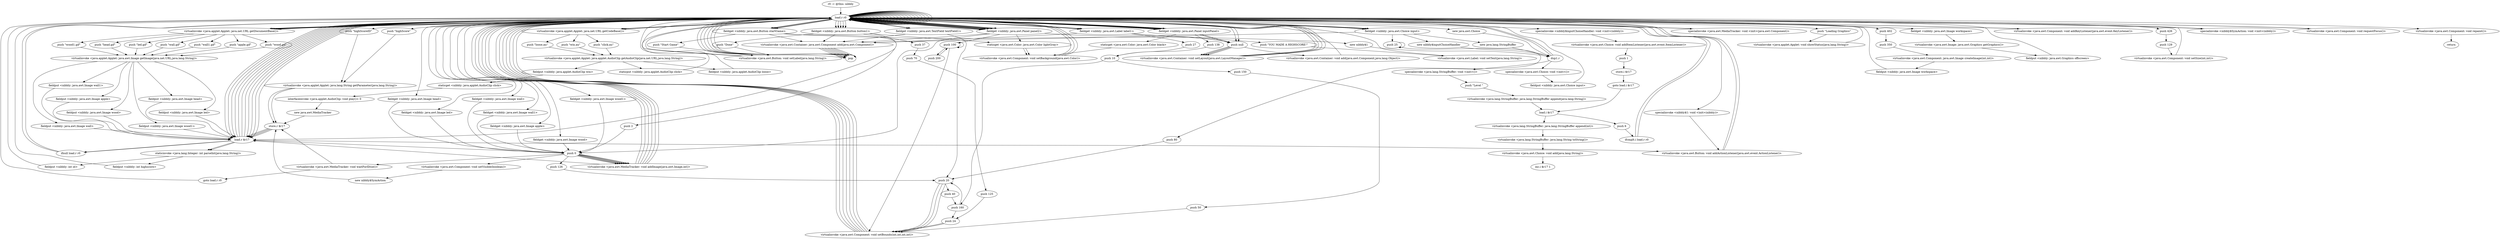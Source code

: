 digraph "" {
    "r0 := @this: nibbly"
    "load.r r0"
    "r0 := @this: nibbly"->"load.r r0";
    "push \"highScoreID\""
    "load.r r0"->"push \"highScoreID\"";
    "virtualinvoke <java.applet.Applet: java.lang.String getParameter(java.lang.String)>"
    "push \"highScoreID\""->"virtualinvoke <java.applet.Applet: java.lang.String getParameter(java.lang.String)>";
    "store.r $r17"
    "virtualinvoke <java.applet.Applet: java.lang.String getParameter(java.lang.String)>"->"store.r $r17";
    "load.r $r17"
    "store.r $r17"->"load.r $r17";
    "ifnull load.r r0"
    "load.r $r17"->"ifnull load.r r0";
    "ifnull load.r r0"->"load.r r0";
    "load.r r0"->"load.r $r17";
    "staticinvoke <java.lang.Integer: int parseInt(java.lang.String)>"
    "load.r $r17"->"staticinvoke <java.lang.Integer: int parseInt(java.lang.String)>";
    "fieldput <nibbly: int id>"
    "staticinvoke <java.lang.Integer: int parseInt(java.lang.String)>"->"fieldput <nibbly: int id>";
    "fieldput <nibbly: int id>"->"load.r r0";
    "push \"highScore\""
    "load.r r0"->"push \"highScore\"";
    "push \"highScore\""->"virtualinvoke <java.applet.Applet: java.lang.String getParameter(java.lang.String)>";
    "virtualinvoke <java.applet.Applet: java.lang.String getParameter(java.lang.String)>"->"store.r $r17";
    "store.r $r17"->"load.r $r17";
    "load.r $r17"->"ifnull load.r r0";
    "ifnull load.r r0"->"load.r r0";
    "load.r r0"->"load.r $r17";
    "load.r $r17"->"staticinvoke <java.lang.Integer: int parseInt(java.lang.String)>";
    "fieldput <nibbly: int highscore>"
    "staticinvoke <java.lang.Integer: int parseInt(java.lang.String)>"->"fieldput <nibbly: int highscore>";
    "fieldput <nibbly: int highscore>"->"load.r r0";
    "new java.awt.Choice"
    "load.r r0"->"new java.awt.Choice";
    "dup1.r"
    "new java.awt.Choice"->"dup1.r";
    "specialinvoke <java.awt.Choice: void <init>()>"
    "dup1.r"->"specialinvoke <java.awt.Choice: void <init>()>";
    "fieldput <nibbly: java.awt.Choice input>"
    "specialinvoke <java.awt.Choice: void <init>()>"->"fieldput <nibbly: java.awt.Choice input>";
    "fieldput <nibbly: java.awt.Choice input>"->"load.r r0";
    "fieldget <nibbly: java.awt.Choice input>"
    "load.r r0"->"fieldget <nibbly: java.awt.Choice input>";
    "new nibbly$inputChoiseHandler"
    "fieldget <nibbly: java.awt.Choice input>"->"new nibbly$inputChoiseHandler";
    "new nibbly$inputChoiseHandler"->"dup1.r";
    "dup1.r"->"load.r r0";
    "specialinvoke <nibbly$inputChoiseHandler: void <init>(nibbly)>"
    "load.r r0"->"specialinvoke <nibbly$inputChoiseHandler: void <init>(nibbly)>";
    "virtualinvoke <java.awt.Choice: void addItemListener(java.awt.event.ItemListener)>"
    "specialinvoke <nibbly$inputChoiseHandler: void <init>(nibbly)>"->"virtualinvoke <java.awt.Choice: void addItemListener(java.awt.event.ItemListener)>";
    "push 1"
    "virtualinvoke <java.awt.Choice: void addItemListener(java.awt.event.ItemListener)>"->"push 1";
    "store.i $r17"
    "push 1"->"store.i $r17";
    "goto load.i $r17"
    "store.i $r17"->"goto load.i $r17";
    "load.i $r17"
    "goto load.i $r17"->"load.i $r17";
    "push 6"
    "load.i $r17"->"push 6";
    "ifcmplt.i load.r r0"
    "push 6"->"ifcmplt.i load.r r0";
    "ifcmplt.i load.r r0"->"load.r r0";
    "load.r r0"->"load.r r0";
    "virtualinvoke <java.applet.Applet: java.net.URL getCodeBase()>"
    "load.r r0"->"virtualinvoke <java.applet.Applet: java.net.URL getCodeBase()>";
    "push \"click.au\""
    "virtualinvoke <java.applet.Applet: java.net.URL getCodeBase()>"->"push \"click.au\"";
    "virtualinvoke <java.applet.Applet: java.applet.AudioClip getAudioClip(java.net.URL,java.lang.String)>"
    "push \"click.au\""->"virtualinvoke <java.applet.Applet: java.applet.AudioClip getAudioClip(java.net.URL,java.lang.String)>";
    "staticput <nibbly: java.applet.AudioClip click>"
    "virtualinvoke <java.applet.Applet: java.applet.AudioClip getAudioClip(java.net.URL,java.lang.String)>"->"staticput <nibbly: java.applet.AudioClip click>";
    "staticput <nibbly: java.applet.AudioClip click>"->"load.r r0";
    "load.r r0"->"load.r r0";
    "load.r r0"->"load.r r0";
    "load.r r0"->"virtualinvoke <java.applet.Applet: java.net.URL getCodeBase()>";
    "push \"loose.au\""
    "virtualinvoke <java.applet.Applet: java.net.URL getCodeBase()>"->"push \"loose.au\"";
    "push \"loose.au\""->"virtualinvoke <java.applet.Applet: java.applet.AudioClip getAudioClip(java.net.URL,java.lang.String)>";
    "fieldput <nibbly: java.applet.AudioClip loose>"
    "virtualinvoke <java.applet.Applet: java.applet.AudioClip getAudioClip(java.net.URL,java.lang.String)>"->"fieldput <nibbly: java.applet.AudioClip loose>";
    "fieldput <nibbly: java.applet.AudioClip loose>"->"load.r r0";
    "load.r r0"->"load.r r0";
    "load.r r0"->"load.r r0";
    "load.r r0"->"virtualinvoke <java.applet.Applet: java.net.URL getCodeBase()>";
    "push \"win.au\""
    "virtualinvoke <java.applet.Applet: java.net.URL getCodeBase()>"->"push \"win.au\"";
    "push \"win.au\""->"virtualinvoke <java.applet.Applet: java.applet.AudioClip getAudioClip(java.net.URL,java.lang.String)>";
    "fieldput <nibbly: java.applet.AudioClip win>"
    "virtualinvoke <java.applet.Applet: java.applet.AudioClip getAudioClip(java.net.URL,java.lang.String)>"->"fieldput <nibbly: java.applet.AudioClip win>";
    "staticget <nibbly: java.applet.AudioClip click>"
    "fieldput <nibbly: java.applet.AudioClip win>"->"staticget <nibbly: java.applet.AudioClip click>";
    "interfaceinvoke <java.applet.AudioClip: void play()> 0"
    "staticget <nibbly: java.applet.AudioClip click>"->"interfaceinvoke <java.applet.AudioClip: void play()> 0";
    "new java.awt.MediaTracker"
    "interfaceinvoke <java.applet.AudioClip: void play()> 0"->"new java.awt.MediaTracker";
    "new java.awt.MediaTracker"->"store.r $r17";
    "store.r $r17"->"load.r $r17";
    "load.r $r17"->"load.r r0";
    "specialinvoke <java.awt.MediaTracker: void <init>(java.awt.Component)>"
    "load.r r0"->"specialinvoke <java.awt.MediaTracker: void <init>(java.awt.Component)>";
    "specialinvoke <java.awt.MediaTracker: void <init>(java.awt.Component)>"->"load.r r0";
    "push \"Loading Graphics\""
    "load.r r0"->"push \"Loading Graphics\"";
    "virtualinvoke <java.applet.Applet: void showStatus(java.lang.String)>"
    "push \"Loading Graphics\""->"virtualinvoke <java.applet.Applet: void showStatus(java.lang.String)>";
    "virtualinvoke <java.applet.Applet: void showStatus(java.lang.String)>"->"load.r r0";
    "load.r r0"->"load.r r0";
    "load.r r0"->"load.r r0";
    "virtualinvoke <java.applet.Applet: java.net.URL getDocumentBase()>"
    "load.r r0"->"virtualinvoke <java.applet.Applet: java.net.URL getDocumentBase()>";
    "push \"head.gif\""
    "virtualinvoke <java.applet.Applet: java.net.URL getDocumentBase()>"->"push \"head.gif\"";
    "virtualinvoke <java.applet.Applet: java.awt.Image getImage(java.net.URL,java.lang.String)>"
    "push \"head.gif\""->"virtualinvoke <java.applet.Applet: java.awt.Image getImage(java.net.URL,java.lang.String)>";
    "fieldput <nibbly: java.awt.Image head>"
    "virtualinvoke <java.applet.Applet: java.awt.Image getImage(java.net.URL,java.lang.String)>"->"fieldput <nibbly: java.awt.Image head>";
    "fieldput <nibbly: java.awt.Image head>"->"load.r $r17";
    "load.r $r17"->"load.r r0";
    "fieldget <nibbly: java.awt.Image head>"
    "load.r r0"->"fieldget <nibbly: java.awt.Image head>";
    "push 0"
    "fieldget <nibbly: java.awt.Image head>"->"push 0";
    "virtualinvoke <java.awt.MediaTracker: void addImage(java.awt.Image,int)>"
    "push 0"->"virtualinvoke <java.awt.MediaTracker: void addImage(java.awt.Image,int)>";
    "virtualinvoke <java.awt.MediaTracker: void addImage(java.awt.Image,int)>"->"load.r r0";
    "load.r r0"->"load.r r0";
    "load.r r0"->"load.r r0";
    "load.r r0"->"virtualinvoke <java.applet.Applet: java.net.URL getDocumentBase()>";
    "push \"led.gif\""
    "virtualinvoke <java.applet.Applet: java.net.URL getDocumentBase()>"->"push \"led.gif\"";
    "push \"led.gif\""->"virtualinvoke <java.applet.Applet: java.awt.Image getImage(java.net.URL,java.lang.String)>";
    "fieldput <nibbly: java.awt.Image led>"
    "virtualinvoke <java.applet.Applet: java.awt.Image getImage(java.net.URL,java.lang.String)>"->"fieldput <nibbly: java.awt.Image led>";
    "fieldput <nibbly: java.awt.Image led>"->"load.r $r17";
    "load.r $r17"->"load.r r0";
    "fieldget <nibbly: java.awt.Image led>"
    "load.r r0"->"fieldget <nibbly: java.awt.Image led>";
    "fieldget <nibbly: java.awt.Image led>"->"push 0";
    "push 0"->"virtualinvoke <java.awt.MediaTracker: void addImage(java.awt.Image,int)>";
    "virtualinvoke <java.awt.MediaTracker: void addImage(java.awt.Image,int)>"->"load.r r0";
    "load.r r0"->"load.r r0";
    "load.r r0"->"load.r r0";
    "load.r r0"->"virtualinvoke <java.applet.Applet: java.net.URL getDocumentBase()>";
    "push \"wall.gif\""
    "virtualinvoke <java.applet.Applet: java.net.URL getDocumentBase()>"->"push \"wall.gif\"";
    "push \"wall.gif\""->"virtualinvoke <java.applet.Applet: java.awt.Image getImage(java.net.URL,java.lang.String)>";
    "fieldput <nibbly: java.awt.Image wall>"
    "virtualinvoke <java.applet.Applet: java.awt.Image getImage(java.net.URL,java.lang.String)>"->"fieldput <nibbly: java.awt.Image wall>";
    "fieldput <nibbly: java.awt.Image wall>"->"load.r $r17";
    "load.r $r17"->"load.r r0";
    "fieldget <nibbly: java.awt.Image wall>"
    "load.r r0"->"fieldget <nibbly: java.awt.Image wall>";
    "fieldget <nibbly: java.awt.Image wall>"->"push 0";
    "push 0"->"virtualinvoke <java.awt.MediaTracker: void addImage(java.awt.Image,int)>";
    "virtualinvoke <java.awt.MediaTracker: void addImage(java.awt.Image,int)>"->"load.r r0";
    "load.r r0"->"load.r r0";
    "load.r r0"->"load.r r0";
    "load.r r0"->"virtualinvoke <java.applet.Applet: java.net.URL getDocumentBase()>";
    "push \"wall1.gif\""
    "virtualinvoke <java.applet.Applet: java.net.URL getDocumentBase()>"->"push \"wall1.gif\"";
    "push \"wall1.gif\""->"virtualinvoke <java.applet.Applet: java.awt.Image getImage(java.net.URL,java.lang.String)>";
    "fieldput <nibbly: java.awt.Image wall1>"
    "virtualinvoke <java.applet.Applet: java.awt.Image getImage(java.net.URL,java.lang.String)>"->"fieldput <nibbly: java.awt.Image wall1>";
    "fieldput <nibbly: java.awt.Image wall1>"->"load.r $r17";
    "load.r $r17"->"load.r r0";
    "fieldget <nibbly: java.awt.Image wall1>"
    "load.r r0"->"fieldget <nibbly: java.awt.Image wall1>";
    "fieldget <nibbly: java.awt.Image wall1>"->"push 0";
    "push 0"->"virtualinvoke <java.awt.MediaTracker: void addImage(java.awt.Image,int)>";
    "virtualinvoke <java.awt.MediaTracker: void addImage(java.awt.Image,int)>"->"load.r r0";
    "load.r r0"->"load.r r0";
    "load.r r0"->"load.r r0";
    "load.r r0"->"virtualinvoke <java.applet.Applet: java.net.URL getDocumentBase()>";
    "push \"apple.gif\""
    "virtualinvoke <java.applet.Applet: java.net.URL getDocumentBase()>"->"push \"apple.gif\"";
    "push \"apple.gif\""->"virtualinvoke <java.applet.Applet: java.awt.Image getImage(java.net.URL,java.lang.String)>";
    "fieldput <nibbly: java.awt.Image apple>"
    "virtualinvoke <java.applet.Applet: java.awt.Image getImage(java.net.URL,java.lang.String)>"->"fieldput <nibbly: java.awt.Image apple>";
    "fieldput <nibbly: java.awt.Image apple>"->"load.r $r17";
    "load.r $r17"->"load.r r0";
    "fieldget <nibbly: java.awt.Image apple>"
    "load.r r0"->"fieldget <nibbly: java.awt.Image apple>";
    "fieldget <nibbly: java.awt.Image apple>"->"push 0";
    "push 0"->"virtualinvoke <java.awt.MediaTracker: void addImage(java.awt.Image,int)>";
    "virtualinvoke <java.awt.MediaTracker: void addImage(java.awt.Image,int)>"->"load.r r0";
    "load.r r0"->"load.r r0";
    "load.r r0"->"load.r r0";
    "load.r r0"->"virtualinvoke <java.applet.Applet: java.net.URL getDocumentBase()>";
    "push \"wood.gif\""
    "virtualinvoke <java.applet.Applet: java.net.URL getDocumentBase()>"->"push \"wood.gif\"";
    "push \"wood.gif\""->"virtualinvoke <java.applet.Applet: java.awt.Image getImage(java.net.URL,java.lang.String)>";
    "fieldput <nibbly: java.awt.Image wood>"
    "virtualinvoke <java.applet.Applet: java.awt.Image getImage(java.net.URL,java.lang.String)>"->"fieldput <nibbly: java.awt.Image wood>";
    "fieldput <nibbly: java.awt.Image wood>"->"load.r $r17";
    "load.r $r17"->"load.r r0";
    "fieldget <nibbly: java.awt.Image wood>"
    "load.r r0"->"fieldget <nibbly: java.awt.Image wood>";
    "fieldget <nibbly: java.awt.Image wood>"->"push 0";
    "push 0"->"virtualinvoke <java.awt.MediaTracker: void addImage(java.awt.Image,int)>";
    "virtualinvoke <java.awt.MediaTracker: void addImage(java.awt.Image,int)>"->"load.r r0";
    "load.r r0"->"load.r r0";
    "load.r r0"->"load.r r0";
    "load.r r0"->"virtualinvoke <java.applet.Applet: java.net.URL getDocumentBase()>";
    "push \"wood1.gif\""
    "virtualinvoke <java.applet.Applet: java.net.URL getDocumentBase()>"->"push \"wood1.gif\"";
    "push \"wood1.gif\""->"virtualinvoke <java.applet.Applet: java.awt.Image getImage(java.net.URL,java.lang.String)>";
    "fieldput <nibbly: java.awt.Image wood1>"
    "virtualinvoke <java.applet.Applet: java.awt.Image getImage(java.net.URL,java.lang.String)>"->"fieldput <nibbly: java.awt.Image wood1>";
    "fieldput <nibbly: java.awt.Image wood1>"->"load.r $r17";
    "load.r $r17"->"load.r r0";
    "fieldget <nibbly: java.awt.Image wood1>"
    "load.r r0"->"fieldget <nibbly: java.awt.Image wood1>";
    "fieldget <nibbly: java.awt.Image wood1>"->"push 0";
    "push 0"->"virtualinvoke <java.awt.MediaTracker: void addImage(java.awt.Image,int)>";
    "virtualinvoke <java.awt.MediaTracker: void addImage(java.awt.Image,int)>"->"load.r $r17";
    "load.r $r17"->"push 0";
    "virtualinvoke <java.awt.MediaTracker: void waitForID(int)>"
    "push 0"->"virtualinvoke <java.awt.MediaTracker: void waitForID(int)>";
    "goto load.r r0"
    "virtualinvoke <java.awt.MediaTracker: void waitForID(int)>"->"goto load.r r0";
    "goto load.r r0"->"load.r r0";
    "push null"
    "load.r r0"->"push null";
    "virtualinvoke <java.awt.Container: void setLayout(java.awt.LayoutManager)>"
    "push null"->"virtualinvoke <java.awt.Container: void setLayout(java.awt.LayoutManager)>";
    "virtualinvoke <java.awt.Container: void setLayout(java.awt.LayoutManager)>"->"load.r r0";
    "load.r r0"->"load.r r0";
    "fieldget <nibbly: java.awt.Panel inputPanel>"
    "load.r r0"->"fieldget <nibbly: java.awt.Panel inputPanel>";
    "fieldget <nibbly: java.awt.Panel inputPanel>"->"push null";
    "virtualinvoke <java.awt.Container: void add(java.awt.Component,java.lang.Object)>"
    "push null"->"virtualinvoke <java.awt.Container: void add(java.awt.Component,java.lang.Object)>";
    "virtualinvoke <java.awt.Container: void add(java.awt.Component,java.lang.Object)>"->"load.r r0";
    "load.r r0"->"fieldget <nibbly: java.awt.Panel inputPanel>";
    "push 138"
    "fieldget <nibbly: java.awt.Panel inputPanel>"->"push 138";
    "push 10"
    "push 138"->"push 10";
    "push 150"
    "push 10"->"push 150";
    "push 50"
    "push 150"->"push 50";
    "virtualinvoke <java.awt.Component: void setBounds(int,int,int,int)>"
    "push 50"->"virtualinvoke <java.awt.Component: void setBounds(int,int,int,int)>";
    "virtualinvoke <java.awt.Component: void setBounds(int,int,int,int)>"->"load.r r0";
    "load.r r0"->"fieldget <nibbly: java.awt.Panel inputPanel>";
    "fieldget <nibbly: java.awt.Panel inputPanel>"->"push null";
    "push null"->"virtualinvoke <java.awt.Container: void setLayout(java.awt.LayoutManager)>";
    "virtualinvoke <java.awt.Container: void setLayout(java.awt.LayoutManager)>"->"load.r r0";
    "load.r r0"->"fieldget <nibbly: java.awt.Panel inputPanel>";
    "staticget <java.awt.Color: java.awt.Color black>"
    "fieldget <nibbly: java.awt.Panel inputPanel>"->"staticget <java.awt.Color: java.awt.Color black>";
    "virtualinvoke <java.awt.Component: void setBackground(java.awt.Color)>"
    "staticget <java.awt.Color: java.awt.Color black>"->"virtualinvoke <java.awt.Component: void setBackground(java.awt.Color)>";
    "virtualinvoke <java.awt.Component: void setBackground(java.awt.Color)>"->"load.r r0";
    "load.r r0"->"fieldget <nibbly: java.awt.Panel inputPanel>";
    "fieldget <nibbly: java.awt.Panel inputPanel>"->"load.r r0";
    "fieldget <nibbly: java.awt.Button startGame>"
    "load.r r0"->"fieldget <nibbly: java.awt.Button startGame>";
    "virtualinvoke <java.awt.Container: java.awt.Component add(java.awt.Component)>"
    "fieldget <nibbly: java.awt.Button startGame>"->"virtualinvoke <java.awt.Container: java.awt.Component add(java.awt.Component)>";
    "pop"
    "virtualinvoke <java.awt.Container: java.awt.Component add(java.awt.Component)>"->"pop";
    "pop"->"load.r r0";
    "load.r r0"->"fieldget <nibbly: java.awt.Panel inputPanel>";
    "fieldget <nibbly: java.awt.Panel inputPanel>"->"load.r r0";
    "load.r r0"->"fieldget <nibbly: java.awt.Choice input>";
    "fieldget <nibbly: java.awt.Choice input>"->"virtualinvoke <java.awt.Container: java.awt.Component add(java.awt.Component)>";
    "virtualinvoke <java.awt.Container: java.awt.Component add(java.awt.Component)>"->"pop";
    "pop"->"load.r r0";
    "load.r r0"->"fieldget <nibbly: java.awt.Button startGame>";
    "push 2"
    "fieldget <nibbly: java.awt.Button startGame>"->"push 2";
    "push 2"->"push 0";
    "push 126"
    "push 0"->"push 126";
    "push 20"
    "push 126"->"push 20";
    "push 20"->"virtualinvoke <java.awt.Component: void setBounds(int,int,int,int)>";
    "virtualinvoke <java.awt.Component: void setBounds(int,int,int,int)>"->"load.r r0";
    "load.r r0"->"fieldget <nibbly: java.awt.Button startGame>";
    "push \"Start Game\""
    "fieldget <nibbly: java.awt.Button startGame>"->"push \"Start Game\"";
    "virtualinvoke <java.awt.Button: void setLabel(java.lang.String)>"
    "push \"Start Game\""->"virtualinvoke <java.awt.Button: void setLabel(java.lang.String)>";
    "virtualinvoke <java.awt.Button: void setLabel(java.lang.String)>"->"load.r r0";
    "load.r r0"->"fieldget <nibbly: java.awt.Button startGame>";
    "new nibbly$1"
    "fieldget <nibbly: java.awt.Button startGame>"->"new nibbly$1";
    "new nibbly$1"->"dup1.r";
    "dup1.r"->"load.r r0";
    "specialinvoke <nibbly$1: void <init>(nibbly)>"
    "load.r r0"->"specialinvoke <nibbly$1: void <init>(nibbly)>";
    "virtualinvoke <java.awt.Button: void addActionListener(java.awt.event.ActionListener)>"
    "specialinvoke <nibbly$1: void <init>(nibbly)>"->"virtualinvoke <java.awt.Button: void addActionListener(java.awt.event.ActionListener)>";
    "virtualinvoke <java.awt.Button: void addActionListener(java.awt.event.ActionListener)>"->"load.r r0";
    "load.r r0"->"fieldget <nibbly: java.awt.Choice input>";
    "push 25"
    "fieldget <nibbly: java.awt.Choice input>"->"push 25";
    "push 25"->"push 25";
    "push 80"
    "push 25"->"push 80";
    "push 80"->"push 20";
    "push 20"->"virtualinvoke <java.awt.Component: void setBounds(int,int,int,int)>";
    "virtualinvoke <java.awt.Component: void setBounds(int,int,int,int)>"->"load.r r0";
    "load.r r0"->"load.r r0";
    "push 402"
    "load.r r0"->"push 402";
    "push 350"
    "push 402"->"push 350";
    "virtualinvoke <java.awt.Component: java.awt.Image createImage(int,int)>"
    "push 350"->"virtualinvoke <java.awt.Component: java.awt.Image createImage(int,int)>";
    "fieldput <nibbly: java.awt.Image workspace>"
    "virtualinvoke <java.awt.Component: java.awt.Image createImage(int,int)>"->"fieldput <nibbly: java.awt.Image workspace>";
    "fieldput <nibbly: java.awt.Image workspace>"->"load.r r0";
    "load.r r0"->"load.r r0";
    "fieldget <nibbly: java.awt.Image workspace>"
    "load.r r0"->"fieldget <nibbly: java.awt.Image workspace>";
    "virtualinvoke <java.awt.Image: java.awt.Graphics getGraphics()>"
    "fieldget <nibbly: java.awt.Image workspace>"->"virtualinvoke <java.awt.Image: java.awt.Graphics getGraphics()>";
    "fieldput <nibbly: java.awt.Graphics offscreen>"
    "virtualinvoke <java.awt.Image: java.awt.Graphics getGraphics()>"->"fieldput <nibbly: java.awt.Graphics offscreen>";
    "fieldput <nibbly: java.awt.Graphics offscreen>"->"load.r r0";
    "load.r r0"->"load.r r0";
    "virtualinvoke <java.awt.Component: void addKeyListener(java.awt.event.KeyListener)>"
    "load.r r0"->"virtualinvoke <java.awt.Component: void addKeyListener(java.awt.event.KeyListener)>";
    "virtualinvoke <java.awt.Component: void addKeyListener(java.awt.event.KeyListener)>"->"load.r r0";
    "load.r r0"->"push null";
    "push null"->"virtualinvoke <java.awt.Container: void setLayout(java.awt.LayoutManager)>";
    "virtualinvoke <java.awt.Container: void setLayout(java.awt.LayoutManager)>"->"load.r r0";
    "push 426"
    "load.r r0"->"push 426";
    "push 129"
    "push 426"->"push 129";
    "virtualinvoke <java.awt.Component: void setSize(int,int)>"
    "push 129"->"virtualinvoke <java.awt.Component: void setSize(int,int)>";
    "virtualinvoke <java.awt.Component: void setSize(int,int)>"->"load.r r0";
    "fieldget <nibbly: java.awt.Panel panel2>"
    "load.r r0"->"fieldget <nibbly: java.awt.Panel panel2>";
    "fieldget <nibbly: java.awt.Panel panel2>"->"push null";
    "push null"->"virtualinvoke <java.awt.Container: void setLayout(java.awt.LayoutManager)>";
    "virtualinvoke <java.awt.Container: void setLayout(java.awt.LayoutManager)>"->"load.r r0";
    "load.r r0"->"load.r r0";
    "load.r r0"->"fieldget <nibbly: java.awt.Panel panel2>";
    "fieldget <nibbly: java.awt.Panel panel2>"->"virtualinvoke <java.awt.Container: java.awt.Component add(java.awt.Component)>";
    "virtualinvoke <java.awt.Container: java.awt.Component add(java.awt.Component)>"->"pop";
    "pop"->"load.r r0";
    "load.r r0"->"fieldget <nibbly: java.awt.Panel panel2>";
    "staticget <java.awt.Color: java.awt.Color lightGray>"
    "fieldget <nibbly: java.awt.Panel panel2>"->"staticget <java.awt.Color: java.awt.Color lightGray>";
    "staticget <java.awt.Color: java.awt.Color lightGray>"->"virtualinvoke <java.awt.Component: void setBackground(java.awt.Color)>";
    "virtualinvoke <java.awt.Component: void setBackground(java.awt.Color)>"->"load.r r0";
    "load.r r0"->"fieldget <nibbly: java.awt.Panel panel2>";
    "push 100"
    "fieldget <nibbly: java.awt.Panel panel2>"->"push 100";
    "push 100"->"push 100";
    "push 200"
    "push 100"->"push 200";
    "push 200"->"push 100";
    "push 100"->"virtualinvoke <java.awt.Component: void setBounds(int,int,int,int)>";
    "virtualinvoke <java.awt.Component: void setBounds(int,int,int,int)>"->"load.r r0";
    "fieldget <nibbly: java.awt.Label label1>"
    "load.r r0"->"fieldget <nibbly: java.awt.Label label1>";
    "push \"YOU MADE A HIGHSCORE!\""
    "fieldget <nibbly: java.awt.Label label1>"->"push \"YOU MADE A HIGHSCORE!\"";
    "virtualinvoke <java.awt.Label: void setText(java.lang.String)>"
    "push \"YOU MADE A HIGHSCORE!\""->"virtualinvoke <java.awt.Label: void setText(java.lang.String)>";
    "virtualinvoke <java.awt.Label: void setText(java.lang.String)>"->"load.r r0";
    "load.r r0"->"fieldget <nibbly: java.awt.Panel panel2>";
    "fieldget <nibbly: java.awt.Panel panel2>"->"load.r r0";
    "load.r r0"->"fieldget <nibbly: java.awt.Label label1>";
    "fieldget <nibbly: java.awt.Label label1>"->"virtualinvoke <java.awt.Container: java.awt.Component add(java.awt.Component)>";
    "virtualinvoke <java.awt.Container: java.awt.Component add(java.awt.Component)>"->"pop";
    "pop"->"load.r r0";
    "load.r r0"->"fieldget <nibbly: java.awt.Label label1>";
    "push 27"
    "fieldget <nibbly: java.awt.Label label1>"->"push 27";
    "push 27"->"push 10";
    "push 160"
    "push 10"->"push 160";
    "push 24"
    "push 160"->"push 24";
    "push 24"->"virtualinvoke <java.awt.Component: void setBounds(int,int,int,int)>";
    "virtualinvoke <java.awt.Component: void setBounds(int,int,int,int)>"->"load.r r0";
    "load.r r0"->"fieldget <nibbly: java.awt.Panel panel2>";
    "fieldget <nibbly: java.awt.Panel panel2>"->"load.r r0";
    "fieldget <nibbly: java.awt.TextField textField1>"
    "load.r r0"->"fieldget <nibbly: java.awt.TextField textField1>";
    "fieldget <nibbly: java.awt.TextField textField1>"->"virtualinvoke <java.awt.Container: java.awt.Component add(java.awt.Component)>";
    "virtualinvoke <java.awt.Container: java.awt.Component add(java.awt.Component)>"->"pop";
    "pop"->"load.r r0";
    "load.r r0"->"fieldget <nibbly: java.awt.TextField textField1>";
    "fieldget <nibbly: java.awt.TextField textField1>"->"push 20";
    "push 40"
    "push 20"->"push 40";
    "push 40"->"push 160";
    "push 160"->"push 20";
    "push 20"->"virtualinvoke <java.awt.Component: void setBounds(int,int,int,int)>";
    "virtualinvoke <java.awt.Component: void setBounds(int,int,int,int)>"->"load.r r0";
    "fieldget <nibbly: java.awt.Button button1>"
    "load.r r0"->"fieldget <nibbly: java.awt.Button button1>";
    "push \"Done\""
    "fieldget <nibbly: java.awt.Button button1>"->"push \"Done\"";
    "push \"Done\""->"virtualinvoke <java.awt.Button: void setLabel(java.lang.String)>";
    "virtualinvoke <java.awt.Button: void setLabel(java.lang.String)>"->"load.r r0";
    "load.r r0"->"fieldget <nibbly: java.awt.Panel panel2>";
    "fieldget <nibbly: java.awt.Panel panel2>"->"load.r r0";
    "load.r r0"->"fieldget <nibbly: java.awt.Button button1>";
    "fieldget <nibbly: java.awt.Button button1>"->"virtualinvoke <java.awt.Container: java.awt.Component add(java.awt.Component)>";
    "virtualinvoke <java.awt.Container: java.awt.Component add(java.awt.Component)>"->"pop";
    "pop"->"load.r r0";
    "load.r r0"->"fieldget <nibbly: java.awt.Button button1>";
    "fieldget <nibbly: java.awt.Button button1>"->"staticget <java.awt.Color: java.awt.Color lightGray>";
    "staticget <java.awt.Color: java.awt.Color lightGray>"->"virtualinvoke <java.awt.Component: void setBackground(java.awt.Color)>";
    "virtualinvoke <java.awt.Component: void setBackground(java.awt.Color)>"->"load.r r0";
    "load.r r0"->"fieldget <nibbly: java.awt.Button button1>";
    "push 37"
    "fieldget <nibbly: java.awt.Button button1>"->"push 37";
    "push 70"
    "push 37"->"push 70";
    "push 125"
    "push 70"->"push 125";
    "push 125"->"push 24";
    "push 24"->"virtualinvoke <java.awt.Component: void setBounds(int,int,int,int)>";
    "virtualinvoke <java.awt.Component: void setBounds(int,int,int,int)>"->"load.r r0";
    "load.r r0"->"fieldget <nibbly: java.awt.Panel panel2>";
    "fieldget <nibbly: java.awt.Panel panel2>"->"push 0";
    "virtualinvoke <java.awt.Component: void setVisible(boolean)>"
    "push 0"->"virtualinvoke <java.awt.Component: void setVisible(boolean)>";
    "new nibbly$SymAction"
    "virtualinvoke <java.awt.Component: void setVisible(boolean)>"->"new nibbly$SymAction";
    "new nibbly$SymAction"->"store.r $r17";
    "store.r $r17"->"load.r $r17";
    "load.r $r17"->"load.r r0";
    "specialinvoke <nibbly$SymAction: void <init>(nibbly)>"
    "load.r r0"->"specialinvoke <nibbly$SymAction: void <init>(nibbly)>";
    "specialinvoke <nibbly$SymAction: void <init>(nibbly)>"->"load.r r0";
    "load.r r0"->"fieldget <nibbly: java.awt.Button button1>";
    "fieldget <nibbly: java.awt.Button button1>"->"load.r $r17";
    "load.r $r17"->"virtualinvoke <java.awt.Button: void addActionListener(java.awt.event.ActionListener)>";
    "virtualinvoke <java.awt.Button: void addActionListener(java.awt.event.ActionListener)>"->"load.r r0";
    "virtualinvoke <java.awt.Component: void requestFocus()>"
    "load.r r0"->"virtualinvoke <java.awt.Component: void requestFocus()>";
    "virtualinvoke <java.awt.Component: void requestFocus()>"->"load.r r0";
    "virtualinvoke <java.awt.Component: void repaint()>"
    "load.r r0"->"virtualinvoke <java.awt.Component: void repaint()>";
    "return"
    "virtualinvoke <java.awt.Component: void repaint()>"->"return";
    "virtualinvoke <java.awt.MediaTracker: void waitForID(int)>"->"store.r $r17";
    "ifcmplt.i load.r r0"->"load.r r0";
    "load.r r0"->"fieldget <nibbly: java.awt.Choice input>";
    "new java.lang.StringBuffer"
    "fieldget <nibbly: java.awt.Choice input>"->"new java.lang.StringBuffer";
    "new java.lang.StringBuffer"->"dup1.r";
    "specialinvoke <java.lang.StringBuffer: void <init>()>"
    "dup1.r"->"specialinvoke <java.lang.StringBuffer: void <init>()>";
    "push \"Level \""
    "specialinvoke <java.lang.StringBuffer: void <init>()>"->"push \"Level \"";
    "virtualinvoke <java.lang.StringBuffer: java.lang.StringBuffer append(java.lang.String)>"
    "push \"Level \""->"virtualinvoke <java.lang.StringBuffer: java.lang.StringBuffer append(java.lang.String)>";
    "virtualinvoke <java.lang.StringBuffer: java.lang.StringBuffer append(java.lang.String)>"->"load.i $r17";
    "virtualinvoke <java.lang.StringBuffer: java.lang.StringBuffer append(int)>"
    "load.i $r17"->"virtualinvoke <java.lang.StringBuffer: java.lang.StringBuffer append(int)>";
    "virtualinvoke <java.lang.StringBuffer: java.lang.String toString()>"
    "virtualinvoke <java.lang.StringBuffer: java.lang.StringBuffer append(int)>"->"virtualinvoke <java.lang.StringBuffer: java.lang.String toString()>";
    "virtualinvoke <java.awt.Choice: void add(java.lang.String)>"
    "virtualinvoke <java.lang.StringBuffer: java.lang.String toString()>"->"virtualinvoke <java.awt.Choice: void add(java.lang.String)>";
    "inc.i $r17 1"
    "virtualinvoke <java.awt.Choice: void add(java.lang.String)>"->"inc.i $r17 1";
}
